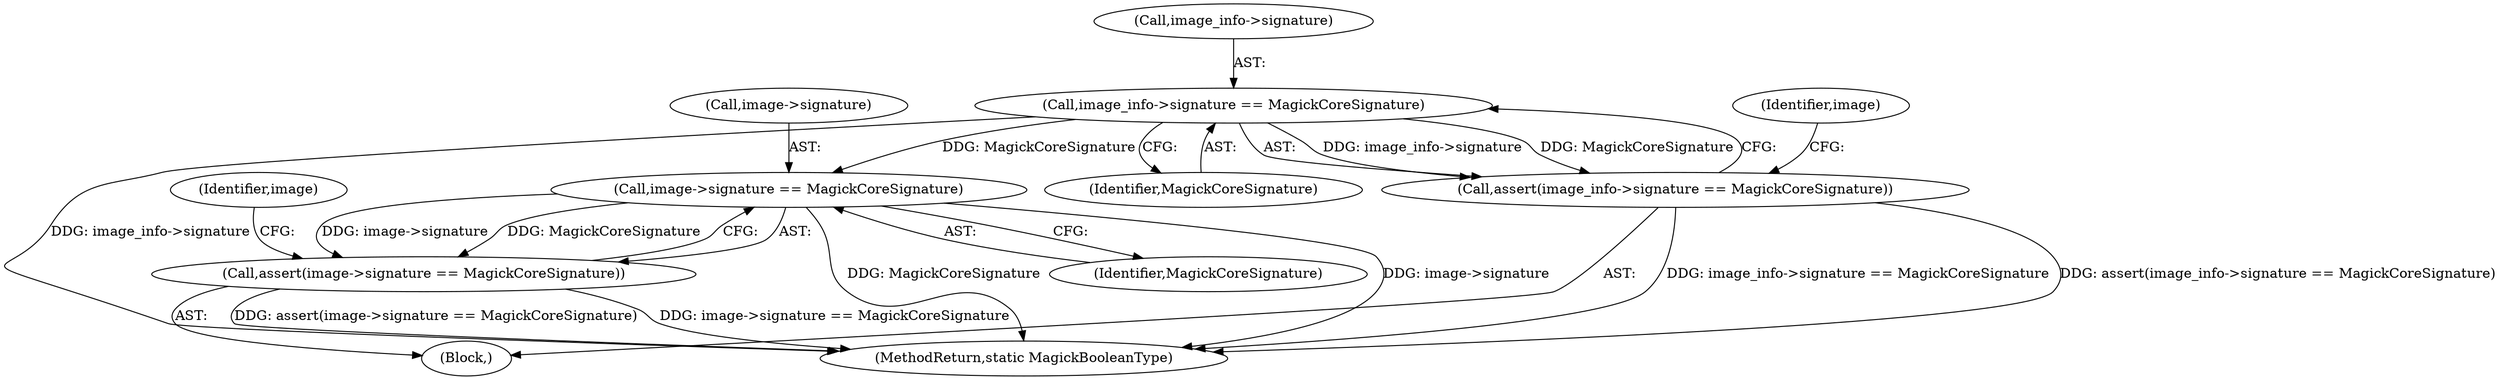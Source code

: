 digraph "0_ImageMagick_b61d35eaccc0a7ddeff8a1c3abfcd0a43ccf210b_1@pointer" {
"1000123" [label="(Call,image_info->signature == MagickCoreSignature)"];
"1000122" [label="(Call,assert(image_info->signature == MagickCoreSignature))"];
"1000135" [label="(Call,image->signature == MagickCoreSignature)"];
"1000134" [label="(Call,assert(image->signature == MagickCoreSignature))"];
"1000106" [label="(Block,)"];
"1000123" [label="(Call,image_info->signature == MagickCoreSignature)"];
"1000130" [label="(Identifier,image)"];
"1000136" [label="(Call,image->signature)"];
"1000135" [label="(Call,image->signature == MagickCoreSignature)"];
"1000134" [label="(Call,assert(image->signature == MagickCoreSignature))"];
"1000122" [label="(Call,assert(image_info->signature == MagickCoreSignature))"];
"1000632" [label="(MethodReturn,static MagickBooleanType)"];
"1000139" [label="(Identifier,MagickCoreSignature)"];
"1000127" [label="(Identifier,MagickCoreSignature)"];
"1000124" [label="(Call,image_info->signature)"];
"1000143" [label="(Identifier,image)"];
"1000123" -> "1000122"  [label="AST: "];
"1000123" -> "1000127"  [label="CFG: "];
"1000124" -> "1000123"  [label="AST: "];
"1000127" -> "1000123"  [label="AST: "];
"1000122" -> "1000123"  [label="CFG: "];
"1000123" -> "1000632"  [label="DDG: image_info->signature"];
"1000123" -> "1000122"  [label="DDG: image_info->signature"];
"1000123" -> "1000122"  [label="DDG: MagickCoreSignature"];
"1000123" -> "1000135"  [label="DDG: MagickCoreSignature"];
"1000122" -> "1000106"  [label="AST: "];
"1000130" -> "1000122"  [label="CFG: "];
"1000122" -> "1000632"  [label="DDG: image_info->signature == MagickCoreSignature"];
"1000122" -> "1000632"  [label="DDG: assert(image_info->signature == MagickCoreSignature)"];
"1000135" -> "1000134"  [label="AST: "];
"1000135" -> "1000139"  [label="CFG: "];
"1000136" -> "1000135"  [label="AST: "];
"1000139" -> "1000135"  [label="AST: "];
"1000134" -> "1000135"  [label="CFG: "];
"1000135" -> "1000632"  [label="DDG: MagickCoreSignature"];
"1000135" -> "1000632"  [label="DDG: image->signature"];
"1000135" -> "1000134"  [label="DDG: image->signature"];
"1000135" -> "1000134"  [label="DDG: MagickCoreSignature"];
"1000134" -> "1000106"  [label="AST: "];
"1000143" -> "1000134"  [label="CFG: "];
"1000134" -> "1000632"  [label="DDG: assert(image->signature == MagickCoreSignature)"];
"1000134" -> "1000632"  [label="DDG: image->signature == MagickCoreSignature"];
}
